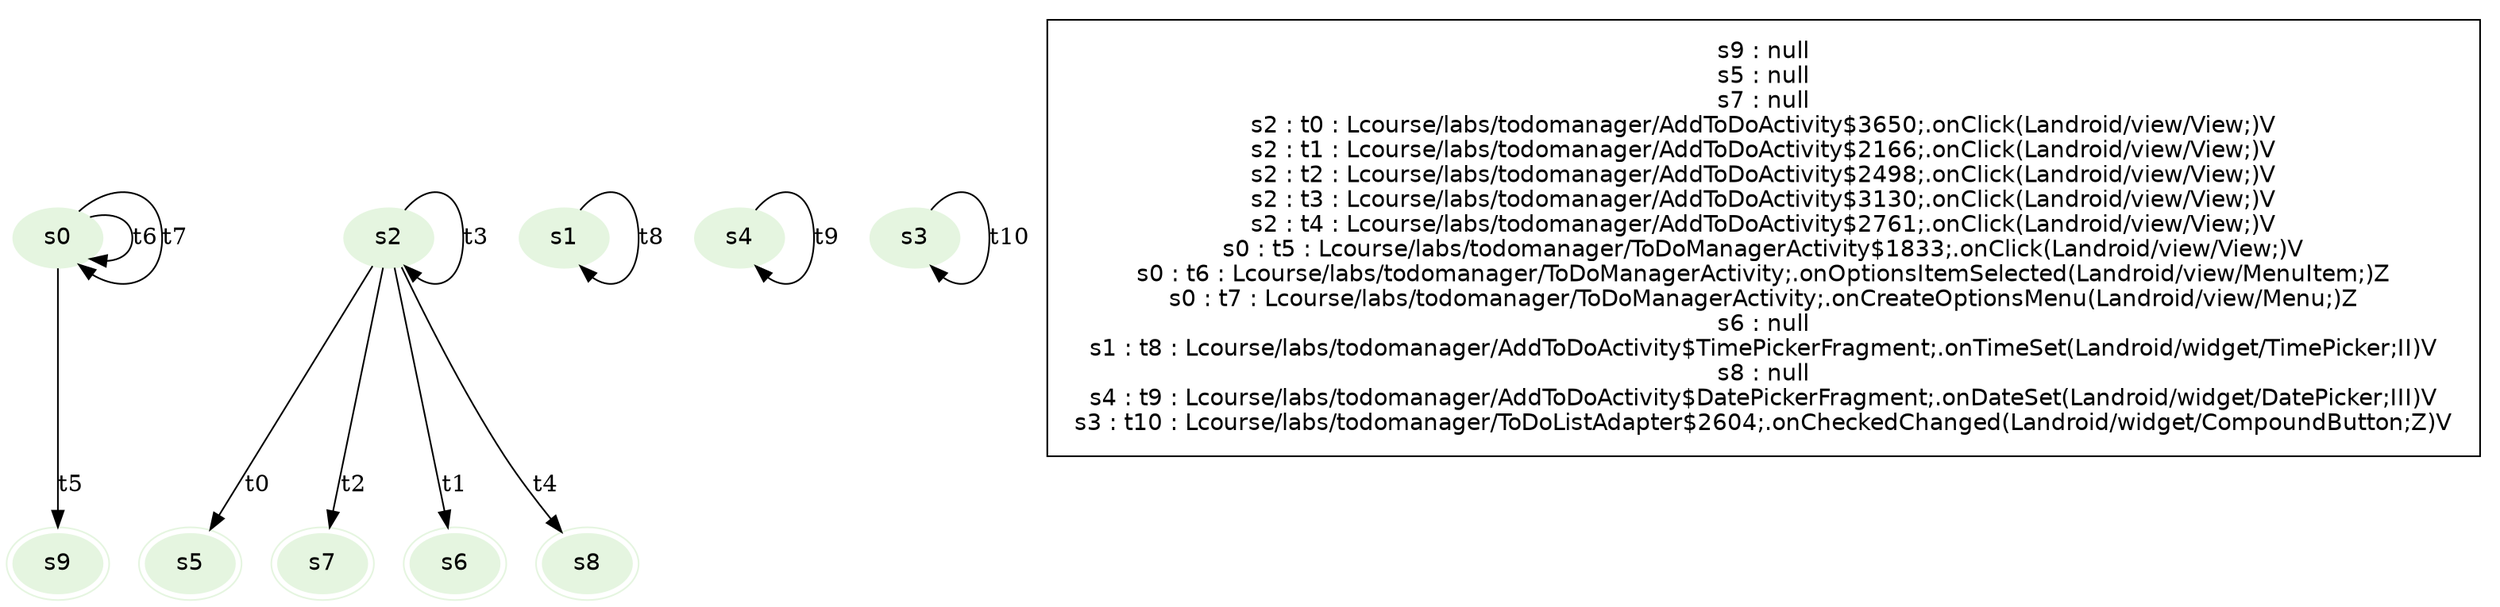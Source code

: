 digraph {
fontname="Helvetica";
node[style=filled, fontname="Helvetica", colorscheme=greens3, color=1];
s9[peripheries=2];
s5[peripheries=2];
s7[peripheries=2];
s2;
s0;
s6[peripheries=2];
s1;
s8[peripheries=2];
s4;
s3;
s2 -> s2[label="t3"];
s4 -> s4[label="t9"];
s0 -> s0[label="t6"];
s0 -> s9[label="t5"];
s1 -> s1[label="t8"];
s2 -> s6[label="t1"];
s2 -> s5[label="t0"];
s0 -> s0[label="t7"];
s2 -> s8[label="t4"];
s2 -> s7[label="t2"];
s3 -> s3[label="t10"];
subgraph cluster_key {
ds[shape=plaintext, style=solid,label="s9 : null\ns5 : null\ns7 : null\ns2 : t0 : Lcourse/labs/todomanager/AddToDoActivity$3650;.onClick(Landroid/view/View;)V\ns2 : t1 : Lcourse/labs/todomanager/AddToDoActivity$2166;.onClick(Landroid/view/View;)V\ns2 : t2 : Lcourse/labs/todomanager/AddToDoActivity$2498;.onClick(Landroid/view/View;)V\ns2 : t3 : Lcourse/labs/todomanager/AddToDoActivity$3130;.onClick(Landroid/view/View;)V\ns2 : t4 : Lcourse/labs/todomanager/AddToDoActivity$2761;.onClick(Landroid/view/View;)V\ns0 : t5 : Lcourse/labs/todomanager/ToDoManagerActivity$1833;.onClick(Landroid/view/View;)V\ns0 : t6 : Lcourse/labs/todomanager/ToDoManagerActivity;.onOptionsItemSelected(Landroid/view/MenuItem;)Z\ns0 : t7 : Lcourse/labs/todomanager/ToDoManagerActivity;.onCreateOptionsMenu(Landroid/view/Menu;)Z\ns6 : null\ns1 : t8 : Lcourse/labs/todomanager/AddToDoActivity$TimePickerFragment;.onTimeSet(Landroid/widget/TimePicker;II)V\ns8 : null\ns4 : t9 : Lcourse/labs/todomanager/AddToDoActivity$DatePickerFragment;.onDateSet(Landroid/widget/DatePicker;III)V\ns3 : t10 : Lcourse/labs/todomanager/ToDoListAdapter$2604;.onCheckedChanged(Landroid/widget/CompoundButton;Z)V\n"];}
}